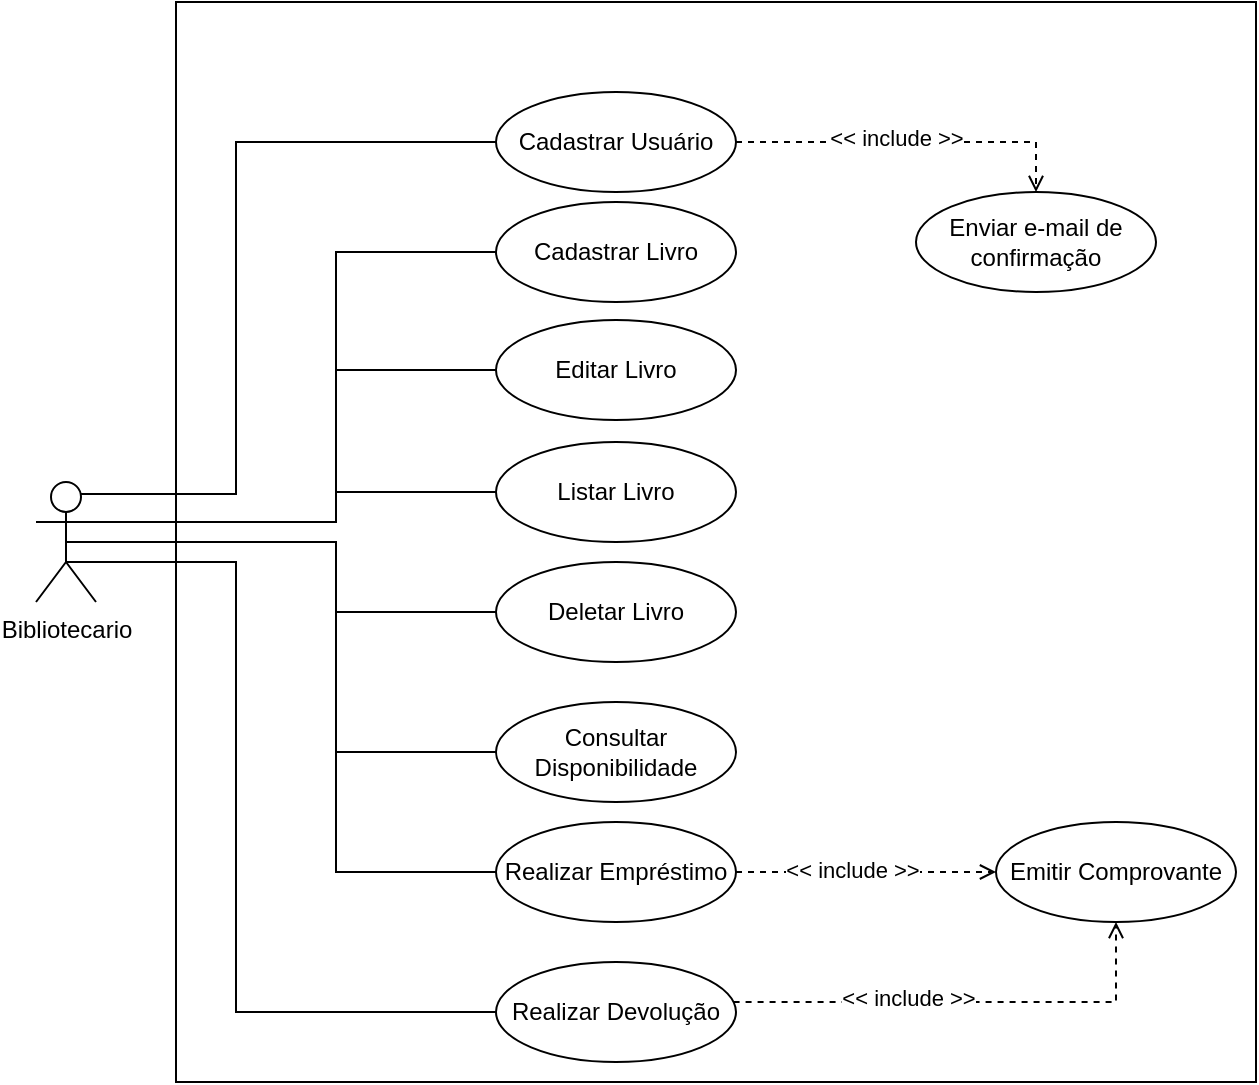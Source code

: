 <mxfile version="27.1.0">
  <diagram name="Página-1" id="7jb1fQsu0OTIIQVQDQBL">
    <mxGraphModel dx="1608" dy="1616" grid="1" gridSize="10" guides="1" tooltips="1" connect="1" arrows="1" fold="1" page="1" pageScale="1" pageWidth="827" pageHeight="1169" math="0" shadow="0">
      <root>
        <mxCell id="0" />
        <mxCell id="1" parent="0" />
        <mxCell id="xQBhhkXORlxdgsrn-lzs-17" value="" style="whiteSpace=wrap;html=1;aspect=fixed;" parent="1" vertex="1">
          <mxGeometry x="-710" y="150" width="540" height="540" as="geometry" />
        </mxCell>
        <mxCell id="xQBhhkXORlxdgsrn-lzs-23" style="edgeStyle=orthogonalEdgeStyle;rounded=0;orthogonalLoop=1;jettySize=auto;html=1;entryX=0;entryY=0.5;entryDx=0;entryDy=0;strokeColor=default;startArrow=none;startFill=0;endArrow=none;curved=0;shadow=0;flowAnimation=0;exitX=0.75;exitY=0.1;exitDx=0;exitDy=0;exitPerimeter=0;" parent="1" source="xQBhhkXORlxdgsrn-lzs-18" target="xQBhhkXORlxdgsrn-lzs-19" edge="1">
          <mxGeometry relative="1" as="geometry">
            <mxPoint x="-720" y="390" as="sourcePoint" />
            <Array as="points">
              <mxPoint x="-680" y="396" />
              <mxPoint x="-680" y="220" />
            </Array>
          </mxGeometry>
        </mxCell>
        <mxCell id="xQBhhkXORlxdgsrn-lzs-29" style="edgeStyle=orthogonalEdgeStyle;rounded=0;orthogonalLoop=1;jettySize=auto;html=1;exitX=1;exitY=0.333;exitDx=0;exitDy=0;exitPerimeter=0;entryX=0;entryY=0.5;entryDx=0;entryDy=0;endArrow=none;startFill=0;" parent="1" source="xQBhhkXORlxdgsrn-lzs-18" target="xQBhhkXORlxdgsrn-lzs-20" edge="1">
          <mxGeometry relative="1" as="geometry">
            <Array as="points">
              <mxPoint x="-630" y="410" />
              <mxPoint x="-630" y="275" />
            </Array>
          </mxGeometry>
        </mxCell>
        <mxCell id="xQBhhkXORlxdgsrn-lzs-30" style="edgeStyle=orthogonalEdgeStyle;rounded=0;orthogonalLoop=1;jettySize=auto;html=1;entryX=0;entryY=0.5;entryDx=0;entryDy=0;exitX=0.5;exitY=0.5;exitDx=0;exitDy=0;exitPerimeter=0;endArrow=none;startFill=0;" parent="1" source="xQBhhkXORlxdgsrn-lzs-18" target="xQBhhkXORlxdgsrn-lzs-21" edge="1">
          <mxGeometry relative="1" as="geometry">
            <Array as="points">
              <mxPoint x="-630" y="420" />
              <mxPoint x="-630" y="585" />
            </Array>
          </mxGeometry>
        </mxCell>
        <mxCell id="xQBhhkXORlxdgsrn-lzs-31" style="edgeStyle=orthogonalEdgeStyle;rounded=0;orthogonalLoop=1;jettySize=auto;html=1;exitX=0.5;exitY=0.5;exitDx=0;exitDy=0;exitPerimeter=0;endArrow=none;startFill=0;" parent="1" target="xQBhhkXORlxdgsrn-lzs-22" edge="1">
          <mxGeometry relative="1" as="geometry">
            <mxPoint x="-765" y="420" as="sourcePoint" />
            <mxPoint x="-500" y="605" as="targetPoint" />
            <Array as="points">
              <mxPoint x="-765" y="430" />
              <mxPoint x="-680" y="430" />
              <mxPoint x="-680" y="655" />
            </Array>
          </mxGeometry>
        </mxCell>
        <mxCell id="xQBhhkXORlxdgsrn-lzs-50" style="edgeStyle=orthogonalEdgeStyle;rounded=0;orthogonalLoop=1;jettySize=auto;html=1;exitX=1;exitY=0.333;exitDx=0;exitDy=0;exitPerimeter=0;entryX=0;entryY=0.5;entryDx=0;entryDy=0;endArrow=none;startFill=0;" parent="1" source="xQBhhkXORlxdgsrn-lzs-18" target="xQBhhkXORlxdgsrn-lzs-48" edge="1">
          <mxGeometry relative="1" as="geometry">
            <Array as="points">
              <mxPoint x="-630" y="410" />
              <mxPoint x="-630" y="334" />
            </Array>
          </mxGeometry>
        </mxCell>
        <mxCell id="xQBhhkXORlxdgsrn-lzs-51" style="edgeStyle=orthogonalEdgeStyle;rounded=0;orthogonalLoop=1;jettySize=auto;html=1;endArrow=none;startFill=0;" parent="1" source="xQBhhkXORlxdgsrn-lzs-18" target="xQBhhkXORlxdgsrn-lzs-49" edge="1">
          <mxGeometry relative="1" as="geometry">
            <Array as="points">
              <mxPoint x="-630" y="420" />
              <mxPoint x="-630" y="455" />
            </Array>
          </mxGeometry>
        </mxCell>
        <mxCell id="6i5COXpW8cuyLq5w-r1R-2" style="edgeStyle=orthogonalEdgeStyle;rounded=0;orthogonalLoop=1;jettySize=auto;html=1;endArrow=none;startFill=0;" edge="1" parent="1" source="xQBhhkXORlxdgsrn-lzs-18" target="6i5COXpW8cuyLq5w-r1R-1">
          <mxGeometry relative="1" as="geometry">
            <Array as="points">
              <mxPoint x="-630" y="410" />
              <mxPoint x="-630" y="395" />
            </Array>
          </mxGeometry>
        </mxCell>
        <mxCell id="6i5COXpW8cuyLq5w-r1R-4" style="edgeStyle=orthogonalEdgeStyle;rounded=0;orthogonalLoop=1;jettySize=auto;html=1;entryX=0;entryY=0.5;entryDx=0;entryDy=0;endArrow=none;startFill=0;" edge="1" parent="1" source="xQBhhkXORlxdgsrn-lzs-18" target="6i5COXpW8cuyLq5w-r1R-3">
          <mxGeometry relative="1" as="geometry">
            <Array as="points">
              <mxPoint x="-630" y="420" />
              <mxPoint x="-630" y="525" />
            </Array>
          </mxGeometry>
        </mxCell>
        <mxCell id="xQBhhkXORlxdgsrn-lzs-18" value="Bibliotecario" style="shape=umlActor;verticalLabelPosition=bottom;verticalAlign=top;html=1;outlineConnect=0;" parent="1" vertex="1">
          <mxGeometry x="-780" y="390" width="30" height="60" as="geometry" />
        </mxCell>
        <mxCell id="xQBhhkXORlxdgsrn-lzs-46" style="edgeStyle=orthogonalEdgeStyle;rounded=0;orthogonalLoop=1;jettySize=auto;html=1;entryX=0.5;entryY=0;entryDx=0;entryDy=0;endArrow=open;startFill=0;endFill=0;dashed=1;" parent="1" source="xQBhhkXORlxdgsrn-lzs-19" target="xQBhhkXORlxdgsrn-lzs-45" edge="1">
          <mxGeometry relative="1" as="geometry" />
        </mxCell>
        <mxCell id="xQBhhkXORlxdgsrn-lzs-19" value="Cadastrar Usuário" style="ellipse;whiteSpace=wrap;html=1;" parent="1" vertex="1">
          <mxGeometry x="-550" y="195" width="120" height="50" as="geometry" />
        </mxCell>
        <mxCell id="xQBhhkXORlxdgsrn-lzs-20" value="Cadastrar Livro" style="ellipse;whiteSpace=wrap;html=1;" parent="1" vertex="1">
          <mxGeometry x="-550" y="250" width="120" height="50" as="geometry" />
        </mxCell>
        <mxCell id="xQBhhkXORlxdgsrn-lzs-41" style="edgeStyle=orthogonalEdgeStyle;rounded=0;orthogonalLoop=1;jettySize=auto;html=1;entryX=0;entryY=0.5;entryDx=0;entryDy=0;dashed=1;endArrow=open;endFill=0;exitX=1;exitY=0.5;exitDx=0;exitDy=0;" parent="1" source="xQBhhkXORlxdgsrn-lzs-21" target="xQBhhkXORlxdgsrn-lzs-39" edge="1">
          <mxGeometry relative="1" as="geometry">
            <Array as="points">
              <mxPoint x="-350" y="585" />
              <mxPoint x="-350" y="585" />
            </Array>
          </mxGeometry>
        </mxCell>
        <mxCell id="xQBhhkXORlxdgsrn-lzs-43" value="&amp;lt;&amp;lt; include &amp;gt;&amp;gt;" style="edgeLabel;html=1;align=center;verticalAlign=middle;resizable=0;points=[];" parent="xQBhhkXORlxdgsrn-lzs-41" vertex="1" connectable="0">
          <mxGeometry x="-0.143" y="3" relative="1" as="geometry">
            <mxPoint x="2" y="2" as="offset" />
          </mxGeometry>
        </mxCell>
        <mxCell id="xQBhhkXORlxdgsrn-lzs-21" value="Realizar Empréstimo" style="ellipse;whiteSpace=wrap;html=1;" parent="1" vertex="1">
          <mxGeometry x="-550" y="560" width="120" height="50" as="geometry" />
        </mxCell>
        <mxCell id="xQBhhkXORlxdgsrn-lzs-42" style="edgeStyle=orthogonalEdgeStyle;rounded=0;orthogonalLoop=1;jettySize=auto;html=1;dashed=1;endArrow=open;endFill=0;entryX=0.5;entryY=1;entryDx=0;entryDy=0;" parent="1" source="xQBhhkXORlxdgsrn-lzs-22" target="xQBhhkXORlxdgsrn-lzs-39" edge="1">
          <mxGeometry relative="1" as="geometry">
            <Array as="points">
              <mxPoint x="-240" y="650" />
            </Array>
          </mxGeometry>
        </mxCell>
        <mxCell id="xQBhhkXORlxdgsrn-lzs-22" value="Realizar Devolução" style="ellipse;whiteSpace=wrap;html=1;" parent="1" vertex="1">
          <mxGeometry x="-550" y="630" width="120" height="50" as="geometry" />
        </mxCell>
        <mxCell id="xQBhhkXORlxdgsrn-lzs-39" value="Emitir Comprovante" style="ellipse;whiteSpace=wrap;html=1;" parent="1" vertex="1">
          <mxGeometry x="-300" y="560" width="120" height="50" as="geometry" />
        </mxCell>
        <mxCell id="xQBhhkXORlxdgsrn-lzs-44" value="&amp;lt;&amp;lt; include &amp;gt;&amp;gt;" style="edgeLabel;html=1;align=center;verticalAlign=middle;resizable=0;points=[];" parent="1" vertex="1" connectable="0">
          <mxGeometry x="-370" y="685" as="geometry">
            <mxPoint x="26" y="-37" as="offset" />
          </mxGeometry>
        </mxCell>
        <mxCell id="xQBhhkXORlxdgsrn-lzs-45" value="Enviar e-mail de&lt;div&gt;confirmação&lt;/div&gt;" style="ellipse;whiteSpace=wrap;html=1;" parent="1" vertex="1">
          <mxGeometry x="-340" y="245" width="120" height="50" as="geometry" />
        </mxCell>
        <mxCell id="xQBhhkXORlxdgsrn-lzs-47" value="&amp;lt;&amp;lt; include &amp;gt;&amp;gt;" style="edgeLabel;html=1;align=center;verticalAlign=middle;resizable=0;points=[];" parent="1" vertex="1" connectable="0">
          <mxGeometry x="-350" y="218" as="geometry" />
        </mxCell>
        <mxCell id="xQBhhkXORlxdgsrn-lzs-48" value="Editar Livro" style="ellipse;whiteSpace=wrap;html=1;" parent="1" vertex="1">
          <mxGeometry x="-550" y="309" width="120" height="50" as="geometry" />
        </mxCell>
        <mxCell id="xQBhhkXORlxdgsrn-lzs-49" value="Deletar Livro" style="ellipse;whiteSpace=wrap;html=1;" parent="1" vertex="1">
          <mxGeometry x="-550" y="430" width="120" height="50" as="geometry" />
        </mxCell>
        <mxCell id="6i5COXpW8cuyLq5w-r1R-1" value="Listar Livro" style="ellipse;whiteSpace=wrap;html=1;" vertex="1" parent="1">
          <mxGeometry x="-550" y="370" width="120" height="50" as="geometry" />
        </mxCell>
        <mxCell id="6i5COXpW8cuyLq5w-r1R-3" value="Consultar Disponibilidade" style="ellipse;whiteSpace=wrap;html=1;" vertex="1" parent="1">
          <mxGeometry x="-550" y="500" width="120" height="50" as="geometry" />
        </mxCell>
      </root>
    </mxGraphModel>
  </diagram>
</mxfile>
